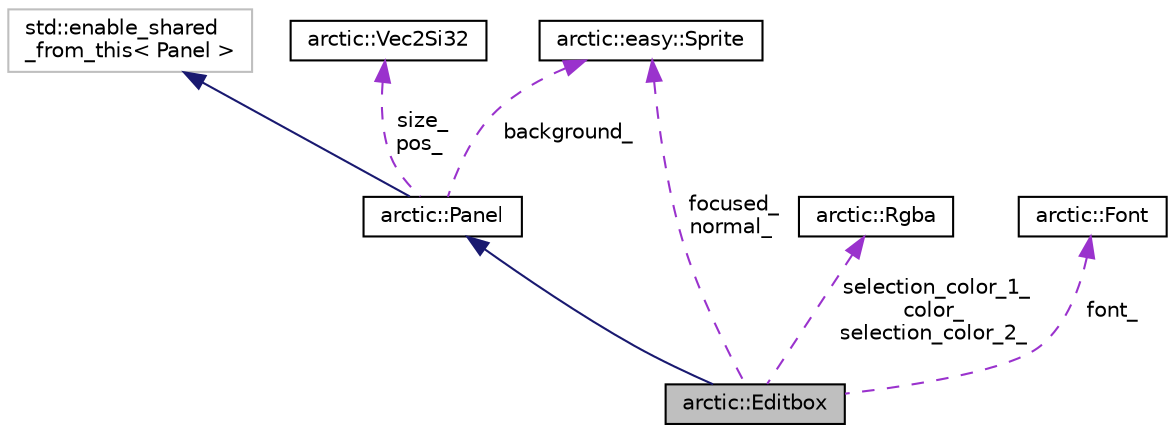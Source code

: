 digraph "arctic::Editbox"
{
 // LATEX_PDF_SIZE
  edge [fontname="Helvetica",fontsize="10",labelfontname="Helvetica",labelfontsize="10"];
  node [fontname="Helvetica",fontsize="10",shape=record];
  Node3 [label="arctic::Editbox",height=0.2,width=0.4,color="black", fillcolor="grey75", style="filled", fontcolor="black",tooltip=" "];
  Node4 -> Node3 [dir="back",color="midnightblue",fontsize="10",style="solid",fontname="Helvetica"];
  Node4 [label="arctic::Panel",height=0.2,width=0.4,color="black", fillcolor="white", style="filled",URL="$classarctic_1_1_panel.html",tooltip=" "];
  Node5 -> Node4 [dir="back",color="midnightblue",fontsize="10",style="solid",fontname="Helvetica"];
  Node5 [label="std::enable_shared\l_from_this\< Panel \>",height=0.2,width=0.4,color="grey75", fillcolor="white", style="filled",tooltip=" "];
  Node6 -> Node4 [dir="back",color="darkorchid3",fontsize="10",style="dashed",label=" size_\npos_" ,fontname="Helvetica"];
  Node6 [label="arctic::Vec2Si32",height=0.2,width=0.4,color="black", fillcolor="white", style="filled",URL="$structarctic_1_1_vec2_si32.html",tooltip=" "];
  Node7 -> Node4 [dir="back",color="darkorchid3",fontsize="10",style="dashed",label=" background_" ,fontname="Helvetica"];
  Node7 [label="arctic::easy::Sprite",height=0.2,width=0.4,color="black", fillcolor="white", style="filled",URL="$classarctic_1_1easy_1_1_sprite.html",tooltip=" "];
  Node8 -> Node3 [dir="back",color="darkorchid3",fontsize="10",style="dashed",label=" selection_color_1_\ncolor_\nselection_color_2_" ,fontname="Helvetica"];
  Node8 [label="arctic::Rgba",height=0.2,width=0.4,color="black", fillcolor="white", style="filled",URL="$structarctic_1_1_rgba.html",tooltip=" "];
  Node7 -> Node3 [dir="back",color="darkorchid3",fontsize="10",style="dashed",label=" focused_\nnormal_" ,fontname="Helvetica"];
  Node9 -> Node3 [dir="back",color="darkorchid3",fontsize="10",style="dashed",label=" font_" ,fontname="Helvetica"];
  Node9 [label="arctic::Font",height=0.2,width=0.4,color="black", fillcolor="white", style="filled",URL="$structarctic_1_1_font.html",tooltip=" "];
}
